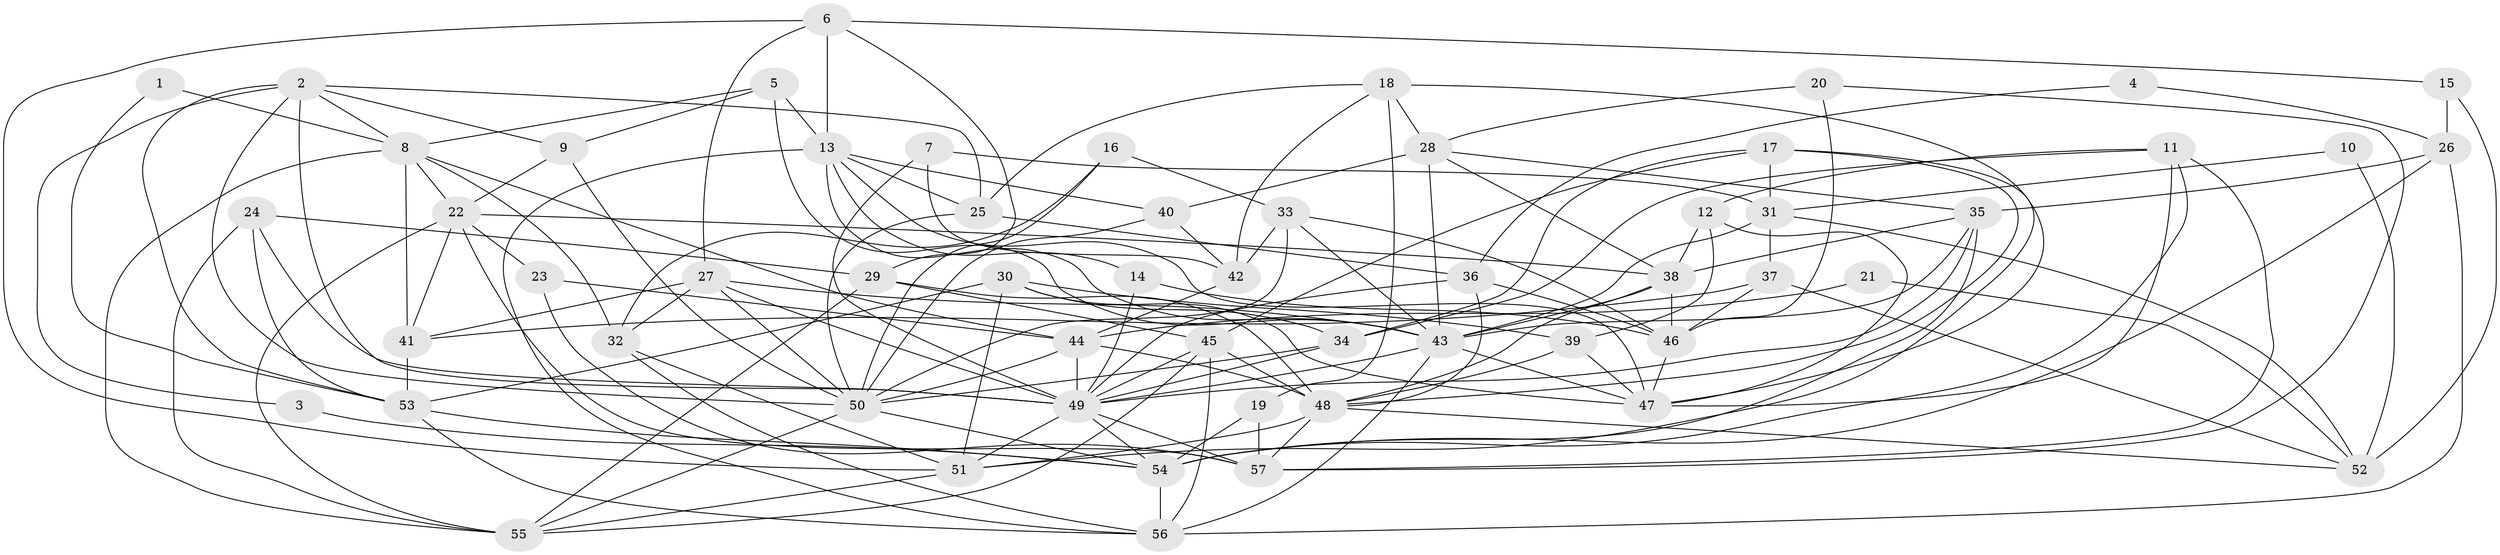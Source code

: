 // original degree distribution, {4: 0.2920353982300885, 3: 0.3008849557522124, 5: 0.23893805309734514, 2: 0.07964601769911504, 6: 0.061946902654867256, 7: 0.008849557522123894, 8: 0.017699115044247787}
// Generated by graph-tools (version 1.1) at 2025/26/03/09/25 03:26:12]
// undirected, 57 vertices, 157 edges
graph export_dot {
graph [start="1"]
  node [color=gray90,style=filled];
  1;
  2;
  3;
  4;
  5;
  6;
  7;
  8;
  9;
  10;
  11;
  12;
  13;
  14;
  15;
  16;
  17;
  18;
  19;
  20;
  21;
  22;
  23;
  24;
  25;
  26;
  27;
  28;
  29;
  30;
  31;
  32;
  33;
  34;
  35;
  36;
  37;
  38;
  39;
  40;
  41;
  42;
  43;
  44;
  45;
  46;
  47;
  48;
  49;
  50;
  51;
  52;
  53;
  54;
  55;
  56;
  57;
  1 -- 8 [weight=1.0];
  1 -- 53 [weight=1.0];
  2 -- 3 [weight=1.0];
  2 -- 8 [weight=1.0];
  2 -- 9 [weight=1.0];
  2 -- 25 [weight=1.0];
  2 -- 49 [weight=2.0];
  2 -- 50 [weight=1.0];
  2 -- 53 [weight=1.0];
  3 -- 54 [weight=1.0];
  4 -- 26 [weight=1.0];
  4 -- 36 [weight=1.0];
  5 -- 8 [weight=1.0];
  5 -- 9 [weight=1.0];
  5 -- 13 [weight=1.0];
  5 -- 43 [weight=1.0];
  6 -- 13 [weight=1.0];
  6 -- 15 [weight=1.0];
  6 -- 27 [weight=1.0];
  6 -- 29 [weight=1.0];
  6 -- 51 [weight=1.0];
  7 -- 31 [weight=1.0];
  7 -- 42 [weight=1.0];
  7 -- 49 [weight=1.0];
  8 -- 22 [weight=1.0];
  8 -- 32 [weight=1.0];
  8 -- 41 [weight=1.0];
  8 -- 44 [weight=1.0];
  8 -- 55 [weight=1.0];
  9 -- 22 [weight=1.0];
  9 -- 50 [weight=1.0];
  10 -- 31 [weight=1.0];
  10 -- 52 [weight=2.0];
  11 -- 12 [weight=1.0];
  11 -- 34 [weight=2.0];
  11 -- 47 [weight=2.0];
  11 -- 54 [weight=1.0];
  11 -- 57 [weight=1.0];
  12 -- 38 [weight=1.0];
  12 -- 39 [weight=1.0];
  12 -- 47 [weight=1.0];
  13 -- 14 [weight=1.0];
  13 -- 25 [weight=1.0];
  13 -- 40 [weight=1.0];
  13 -- 43 [weight=1.0];
  13 -- 47 [weight=1.0];
  13 -- 56 [weight=1.0];
  14 -- 46 [weight=1.0];
  14 -- 49 [weight=2.0];
  15 -- 26 [weight=1.0];
  15 -- 52 [weight=1.0];
  16 -- 32 [weight=1.0];
  16 -- 33 [weight=1.0];
  16 -- 50 [weight=2.0];
  17 -- 31 [weight=1.0];
  17 -- 34 [weight=1.0];
  17 -- 45 [weight=1.0];
  17 -- 48 [weight=1.0];
  17 -- 51 [weight=1.0];
  18 -- 19 [weight=1.0];
  18 -- 25 [weight=1.0];
  18 -- 28 [weight=1.0];
  18 -- 42 [weight=1.0];
  18 -- 47 [weight=2.0];
  19 -- 54 [weight=1.0];
  19 -- 57 [weight=1.0];
  20 -- 28 [weight=1.0];
  20 -- 46 [weight=1.0];
  20 -- 57 [weight=1.0];
  21 -- 44 [weight=1.0];
  21 -- 52 [weight=1.0];
  22 -- 23 [weight=1.0];
  22 -- 38 [weight=1.0];
  22 -- 41 [weight=1.0];
  22 -- 55 [weight=1.0];
  22 -- 57 [weight=1.0];
  23 -- 44 [weight=1.0];
  23 -- 57 [weight=1.0];
  24 -- 29 [weight=1.0];
  24 -- 49 [weight=1.0];
  24 -- 53 [weight=1.0];
  24 -- 55 [weight=1.0];
  25 -- 36 [weight=1.0];
  25 -- 50 [weight=1.0];
  26 -- 35 [weight=1.0];
  26 -- 54 [weight=1.0];
  26 -- 56 [weight=1.0];
  27 -- 32 [weight=1.0];
  27 -- 41 [weight=1.0];
  27 -- 43 [weight=1.0];
  27 -- 49 [weight=1.0];
  27 -- 50 [weight=1.0];
  28 -- 35 [weight=1.0];
  28 -- 38 [weight=1.0];
  28 -- 40 [weight=1.0];
  28 -- 43 [weight=1.0];
  29 -- 45 [weight=1.0];
  29 -- 48 [weight=1.0];
  29 -- 55 [weight=1.0];
  30 -- 34 [weight=1.0];
  30 -- 39 [weight=1.0];
  30 -- 47 [weight=2.0];
  30 -- 51 [weight=1.0];
  30 -- 53 [weight=1.0];
  31 -- 37 [weight=1.0];
  31 -- 43 [weight=1.0];
  31 -- 52 [weight=1.0];
  32 -- 51 [weight=1.0];
  32 -- 56 [weight=1.0];
  33 -- 42 [weight=1.0];
  33 -- 43 [weight=1.0];
  33 -- 46 [weight=1.0];
  33 -- 50 [weight=1.0];
  34 -- 49 [weight=1.0];
  34 -- 50 [weight=1.0];
  35 -- 38 [weight=1.0];
  35 -- 43 [weight=1.0];
  35 -- 49 [weight=1.0];
  35 -- 54 [weight=1.0];
  36 -- 46 [weight=1.0];
  36 -- 48 [weight=1.0];
  36 -- 49 [weight=1.0];
  37 -- 41 [weight=1.0];
  37 -- 46 [weight=1.0];
  37 -- 52 [weight=1.0];
  38 -- 43 [weight=1.0];
  38 -- 46 [weight=1.0];
  38 -- 48 [weight=1.0];
  39 -- 47 [weight=1.0];
  39 -- 48 [weight=1.0];
  40 -- 42 [weight=1.0];
  40 -- 50 [weight=1.0];
  41 -- 53 [weight=1.0];
  42 -- 44 [weight=1.0];
  43 -- 47 [weight=2.0];
  43 -- 49 [weight=1.0];
  43 -- 56 [weight=1.0];
  44 -- 48 [weight=2.0];
  44 -- 49 [weight=1.0];
  44 -- 50 [weight=2.0];
  45 -- 48 [weight=2.0];
  45 -- 49 [weight=1.0];
  45 -- 55 [weight=1.0];
  45 -- 56 [weight=1.0];
  46 -- 47 [weight=1.0];
  48 -- 51 [weight=1.0];
  48 -- 52 [weight=1.0];
  48 -- 57 [weight=1.0];
  49 -- 51 [weight=1.0];
  49 -- 54 [weight=1.0];
  49 -- 57 [weight=1.0];
  50 -- 54 [weight=1.0];
  50 -- 55 [weight=1.0];
  51 -- 55 [weight=1.0];
  53 -- 54 [weight=1.0];
  53 -- 56 [weight=1.0];
  54 -- 56 [weight=1.0];
}
